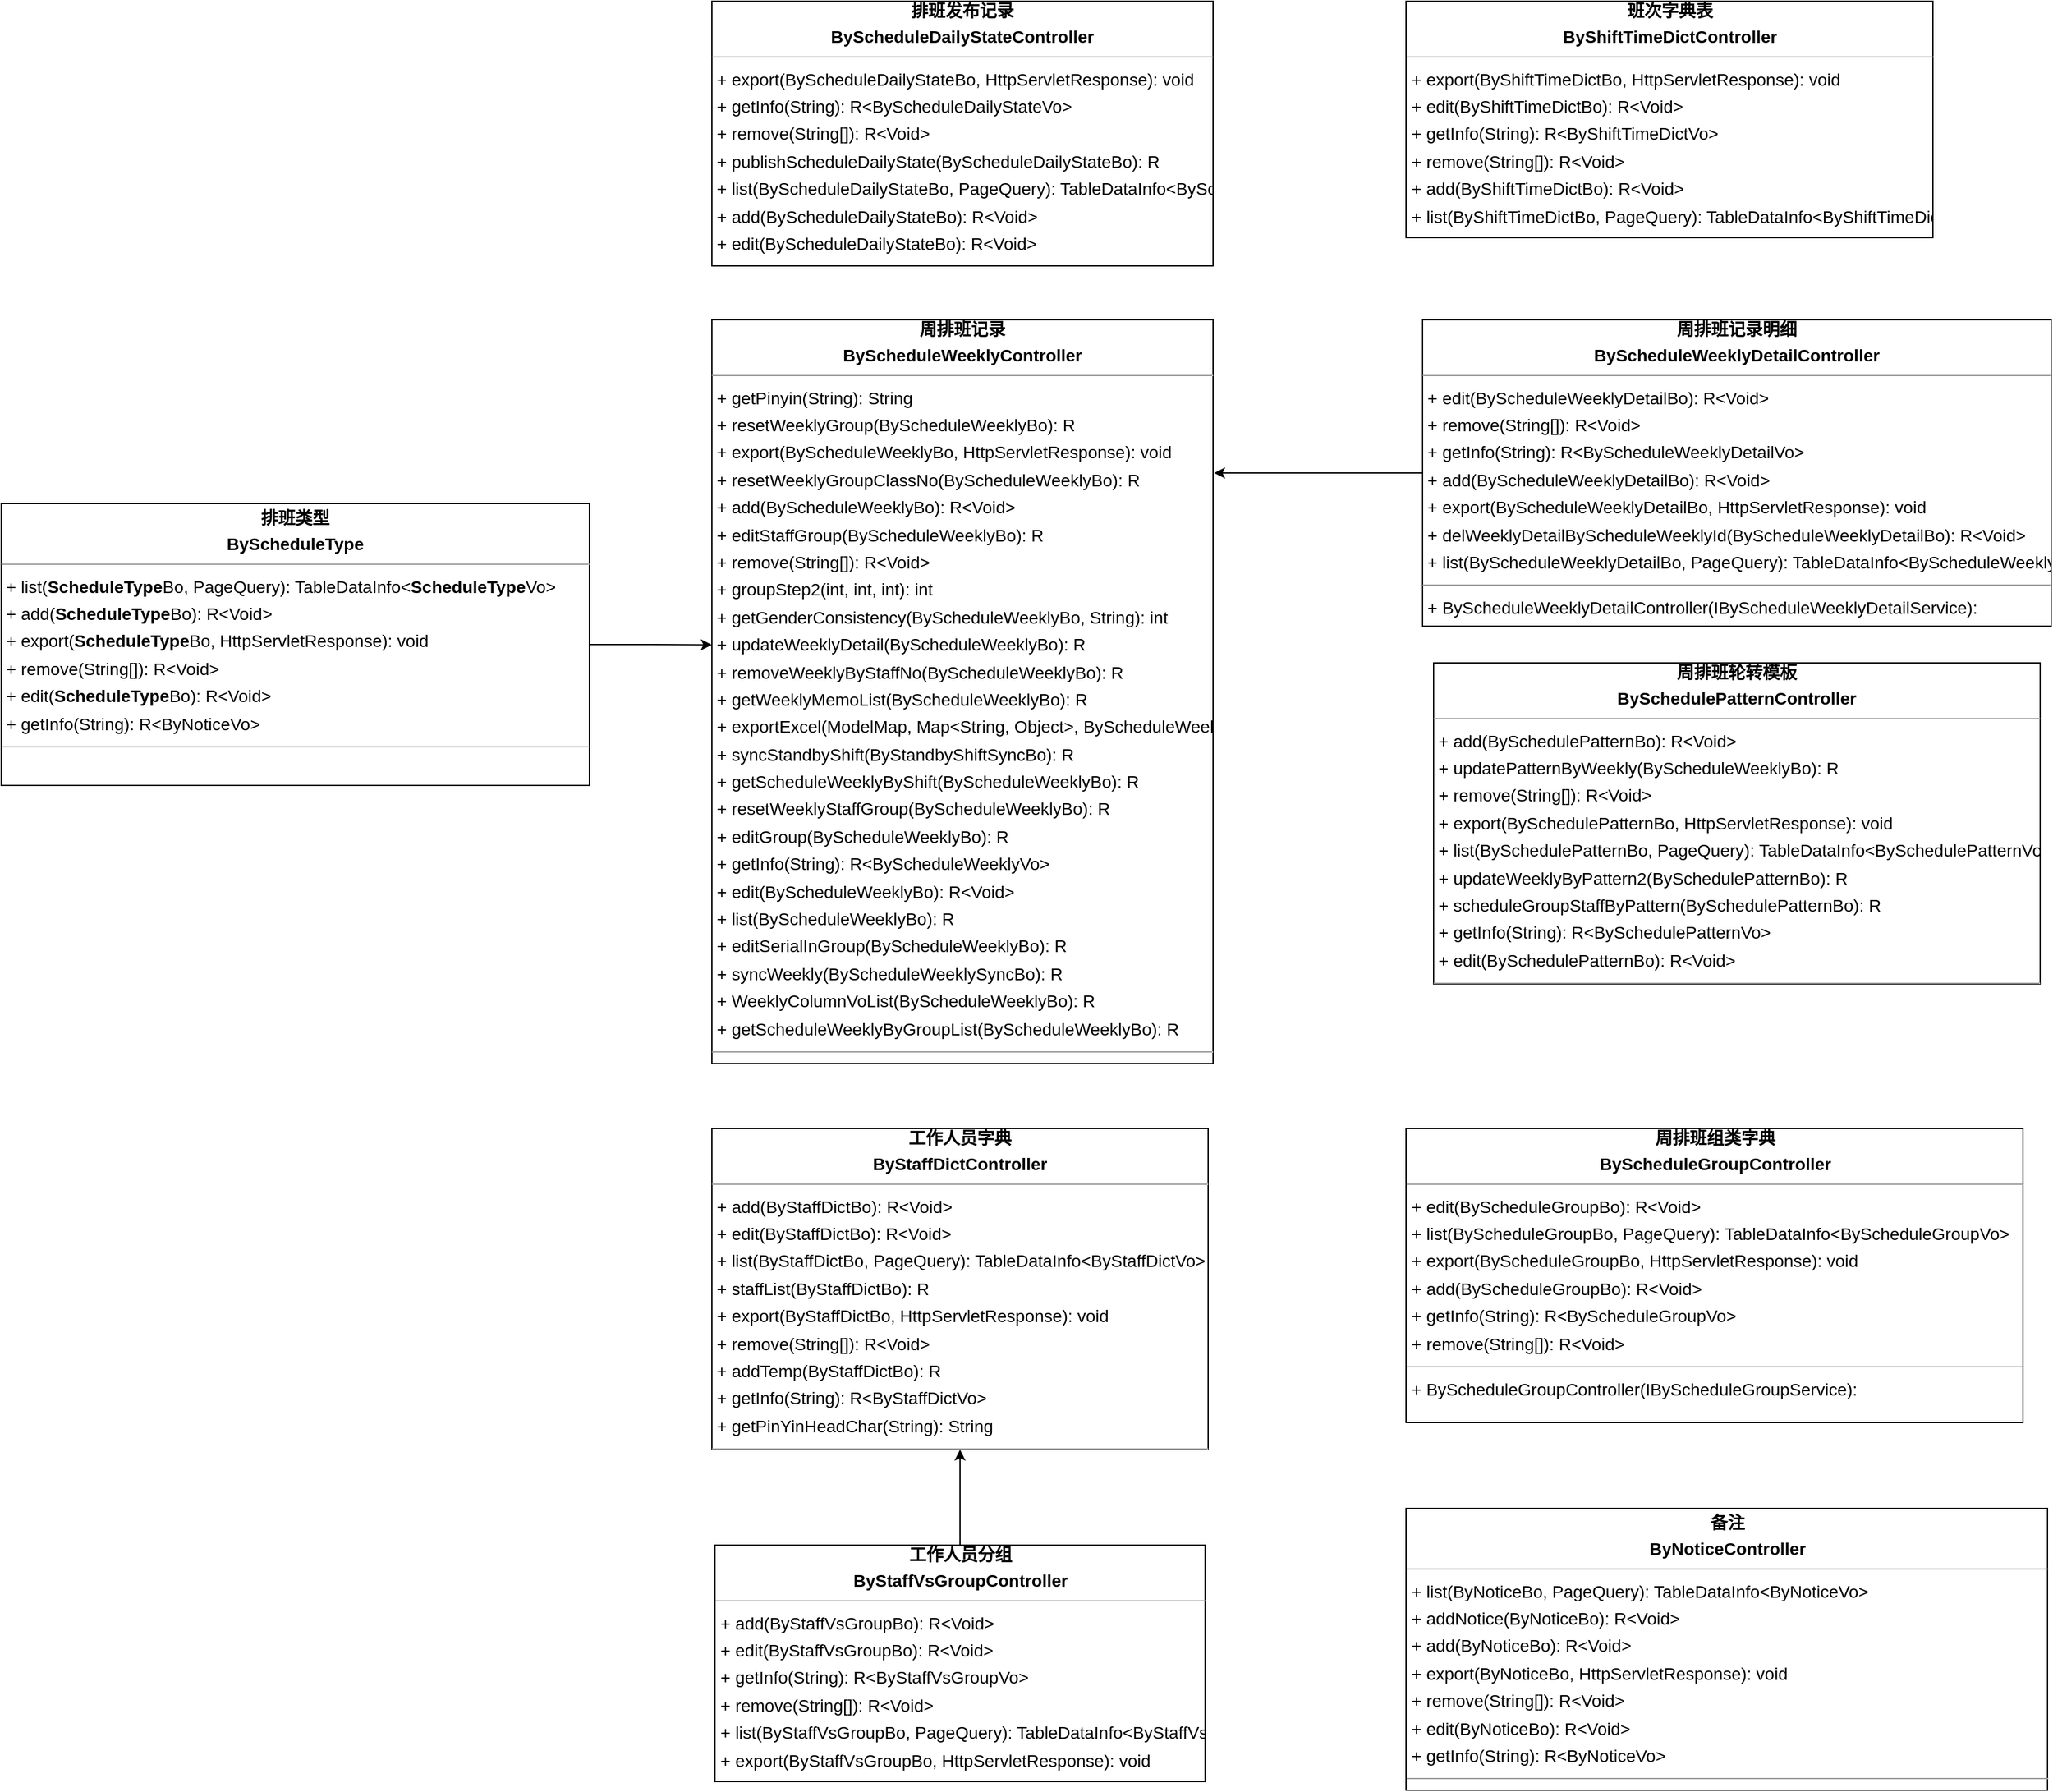 <mxfile version="20.6.0" type="github">
  <diagram id="Khwr7qHY6XTU6Xif_HvH" name="第 1 页">
    <mxGraphModel dx="4044" dy="2772" grid="1" gridSize="10" guides="1" tooltips="1" connect="1" arrows="1" fold="1" page="0" pageScale="1" pageWidth="827" pageHeight="1169" background="none" math="0" shadow="0">
      <root>
        <mxCell id="0" />
        <mxCell id="1" parent="0" />
        <mxCell id="node12" value="&lt;p style=&quot;margin:0px;margin-top:4px;text-align:center;&quot;&gt;&lt;b&gt;备注&lt;/b&gt;&lt;/p&gt;&lt;p style=&quot;margin:0px;margin-top:4px;text-align:center;&quot;&gt;&lt;b&gt;ByNoticeController&lt;/b&gt;&lt;/p&gt;&lt;hr size=&quot;1&quot;&gt;&lt;p style=&quot;margin:0 0 0 4px;line-height:1.6;&quot;&gt;+ list(ByNoticeBo, PageQuery): TableDataInfo&amp;lt;ByNoticeVo&amp;gt;&lt;br&gt;+ addNotice(ByNoticeBo): R&amp;lt;Void&amp;gt;&lt;br&gt;+ add(ByNoticeBo): R&amp;lt;Void&amp;gt;&lt;br&gt;+ export(ByNoticeBo, HttpServletResponse): void&lt;br&gt;+ remove(String[]): R&amp;lt;Void&amp;gt;&lt;br&gt;+ edit(ByNoticeBo): R&amp;lt;Void&amp;gt;&lt;br&gt;+ getInfo(String): R&amp;lt;ByNoticeVo&amp;gt;&lt;/p&gt;&lt;hr size=&quot;1&quot;&gt;&lt;p style=&quot;margin:0 0 0 4px;line-height:1.6;&quot;&gt;+ ByNoticeController(IByNoticeService): &lt;/p&gt;" style="verticalAlign=top;align=left;overflow=fill;fontSize=14;fontFamily=Helvetica;html=1;rounded=0;shadow=0;comic=0;labelBackgroundColor=none;strokeWidth=1;" parent="1" vertex="1">
          <mxGeometry x="216.5" y="340" width="523.5" height="230" as="geometry" />
        </mxCell>
        <mxCell id="node4" value="&lt;div style=&quot;text-align: center;&quot;&gt;&lt;span style=&quot;background-color: initial;&quot;&gt;&lt;b&gt;排班发布记录&lt;/b&gt;&lt;/span&gt;&lt;/div&gt;&lt;p style=&quot;margin:0px;margin-top:4px;text-align:center;&quot;&gt;&lt;b&gt;ByScheduleDailyStateController&lt;/b&gt;&lt;/p&gt;&lt;hr size=&quot;1&quot;&gt;&lt;p style=&quot;margin:0 0 0 4px;line-height:1.6;&quot;&gt;+ export(ByScheduleDailyStateBo, HttpServletResponse): void&lt;br&gt;+ getInfo(String): R&amp;lt;ByScheduleDailyStateVo&amp;gt;&lt;br&gt;+ remove(String[]): R&amp;lt;Void&amp;gt;&lt;br&gt;+ publishScheduleDailyState(ByScheduleDailyStateBo): R&lt;br&gt;+ list(ByScheduleDailyStateBo, PageQuery): TableDataInfo&amp;lt;ByScheduleDailyStateVo&amp;gt;&lt;br&gt;+ add(ByScheduleDailyStateBo): R&amp;lt;Void&amp;gt;&lt;br&gt;+ edit(ByScheduleDailyStateBo): R&amp;lt;Void&amp;gt;&lt;/p&gt;&lt;hr size=&quot;1&quot;&gt;&lt;p style=&quot;margin:0 0 0 4px;line-height:1.6;&quot;&gt;+ ByScheduleDailyStateController(IByScheduleDailyStateService): &lt;/p&gt;" style="verticalAlign=top;align=left;overflow=fill;fontSize=14;fontFamily=Helvetica;html=1;rounded=0;shadow=0;comic=0;labelBackgroundColor=none;strokeWidth=1;" parent="1" vertex="1">
          <mxGeometry x="-350" y="-890" width="409" height="216" as="geometry" />
        </mxCell>
        <mxCell id="node7" value="&lt;div style=&quot;text-align: center;&quot;&gt;&lt;span style=&quot;background-color: initial;&quot;&gt;&lt;b&gt;周排班组类字典&lt;/b&gt;&lt;/span&gt;&lt;/div&gt;&lt;p style=&quot;margin:0px;margin-top:4px;text-align:center;&quot;&gt;&lt;b&gt;ByScheduleGroupController&lt;/b&gt;&lt;/p&gt;&lt;hr size=&quot;1&quot;&gt;&lt;p style=&quot;margin:0 0 0 4px;line-height:1.6;&quot;&gt;+ edit(ByScheduleGroupBo): R&amp;lt;Void&amp;gt;&lt;br&gt;+ list(ByScheduleGroupBo, PageQuery): TableDataInfo&amp;lt;ByScheduleGroupVo&amp;gt;&lt;br&gt;+ export(ByScheduleGroupBo, HttpServletResponse): void&lt;br&gt;+ add(ByScheduleGroupBo): R&amp;lt;Void&amp;gt;&lt;br&gt;+ getInfo(String): R&amp;lt;ByScheduleGroupVo&amp;gt;&lt;br&gt;+ remove(String[]): R&amp;lt;Void&amp;gt;&lt;/p&gt;&lt;hr size=&quot;1&quot;&gt;&lt;p style=&quot;margin:0 0 0 4px;line-height:1.6;&quot;&gt;+ ByScheduleGroupController(IByScheduleGroupService): &lt;/p&gt;" style="verticalAlign=top;align=left;overflow=fill;fontSize=14;fontFamily=Helvetica;html=1;rounded=0;shadow=0;comic=0;labelBackgroundColor=none;strokeWidth=1;" parent="1" vertex="1">
          <mxGeometry x="216.5" y="30" width="503.5" height="240" as="geometry" />
        </mxCell>
        <mxCell id="node8" value="&lt;div style=&quot;text-align: center;&quot;&gt;&lt;span style=&quot;background-color: initial;&quot;&gt;&lt;b&gt;周排班轮转&lt;/b&gt;&lt;/span&gt;&lt;b style=&quot;background-color: initial;&quot;&gt;模板&lt;/b&gt;&lt;/div&gt;&lt;p style=&quot;margin:0px;margin-top:4px;text-align:center;&quot;&gt;&lt;b&gt;BySchedulePatternController&lt;/b&gt;&lt;/p&gt;&lt;hr size=&quot;1&quot;&gt;&lt;p style=&quot;margin:0 0 0 4px;line-height:1.6;&quot;&gt;+ add(BySchedulePatternBo): R&amp;lt;Void&amp;gt;&lt;br&gt;+ updatePatternByWeekly(ByScheduleWeeklyBo): R&lt;br&gt;+ remove(String[]): R&amp;lt;Void&amp;gt;&lt;br&gt;+ export(BySchedulePatternBo, HttpServletResponse): void&lt;br&gt;+ list(BySchedulePatternBo, PageQuery): TableDataInfo&amp;lt;BySchedulePatternVo&amp;gt;&lt;br&gt;+ updateWeeklyByPattern2(BySchedulePatternBo): R&lt;br&gt;+ scheduleGroupStaffByPattern(BySchedulePatternBo): R&lt;br&gt;+ getInfo(String): R&amp;lt;BySchedulePatternVo&amp;gt;&lt;br&gt;+ edit(BySchedulePatternBo): R&amp;lt;Void&amp;gt;&lt;/p&gt;&lt;hr size=&quot;1&quot;&gt;&lt;p style=&quot;margin:0 0 0 4px;line-height:1.6;&quot;&gt;+ BySchedulePatternController(IBySchedulePatternService, IByScheduleWeeklyDetailService, IByScheduleWeeklyService, IByScheduleGroupStaffService): &lt;/p&gt;" style="verticalAlign=top;align=left;overflow=fill;fontSize=14;fontFamily=Helvetica;html=1;rounded=0;shadow=0;comic=0;labelBackgroundColor=none;strokeWidth=1;" parent="1" vertex="1">
          <mxGeometry x="239" y="-350" width="495" height="262" as="geometry" />
        </mxCell>
        <mxCell id="node3" value="&lt;div style=&quot;text-align: center;&quot;&gt;&lt;span style=&quot;background-color: initial;&quot;&gt;&lt;b&gt;周排班记录&lt;/b&gt;&lt;/span&gt;&lt;/div&gt;&lt;p style=&quot;margin:0px;margin-top:4px;text-align:center;&quot;&gt;&lt;b&gt;ByScheduleWeeklyController&lt;/b&gt;&lt;/p&gt;&lt;hr size=&quot;1&quot;&gt;&lt;p style=&quot;margin:0 0 0 4px;line-height:1.6;&quot;&gt;+ getPinyin(String): String&lt;br&gt;+ resetWeeklyGroup(ByScheduleWeeklyBo): R&lt;br&gt;+ export(ByScheduleWeeklyBo, HttpServletResponse): void&lt;br&gt;+ resetWeeklyGroupClassNo(ByScheduleWeeklyBo): R&lt;br&gt;+ add(ByScheduleWeeklyBo): R&amp;lt;Void&amp;gt;&lt;br&gt;+ editStaffGroup(ByScheduleWeeklyBo): R&lt;br&gt;+ remove(String[]): R&amp;lt;Void&amp;gt;&lt;br&gt;+ groupStep2(int, int, int): int&lt;br&gt;+ getGenderConsistency(ByScheduleWeeklyBo, String): int&lt;br&gt;+ updateWeeklyDetail(ByScheduleWeeklyBo): R&lt;br&gt;+ removeWeeklyByStaffNo(ByScheduleWeeklyBo): R&lt;br&gt;+ getWeeklyMemoList(ByScheduleWeeklyBo): R&lt;br&gt;+ exportExcel(ModelMap, Map&amp;lt;String, Object&amp;gt;, ByScheduleWeeklyBo, String, String, HttpServletRequest, HttpServletResponse): void&lt;br&gt;+ syncStandbyShift(ByStandbyShiftSyncBo): R&lt;br&gt;+ getScheduleWeeklyByShift(ByScheduleWeeklyBo): R&lt;br&gt;+ resetWeeklyStaffGroup(ByScheduleWeeklyBo): R&lt;br&gt;+ editGroup(ByScheduleWeeklyBo): R&lt;br&gt;+ getInfo(String): R&amp;lt;ByScheduleWeeklyVo&amp;gt;&lt;br&gt;+ edit(ByScheduleWeeklyBo): R&amp;lt;Void&amp;gt;&lt;br&gt;+ list(ByScheduleWeeklyBo): R&lt;br&gt;+ editSerialInGroup(ByScheduleWeeklyBo): R&lt;br&gt;+ syncWeekly(ByScheduleWeeklySyncBo): R&lt;br&gt;+ WeeklyColumnVoList(ByScheduleWeeklyBo): R&lt;br&gt;+ getScheduleWeeklyByGroupList(ByScheduleWeeklyBo): R&lt;/p&gt;&lt;hr size=&quot;1&quot;&gt;&lt;p style=&quot;margin:0 0 0 4px;line-height:1.6;&quot;&gt;+ ByScheduleWeeklyController(IByScheduleWeeklyService, IByScheduleWeeklyDetailService, IByScheduleGroupService, IByStaffDictService, IByScheduleVacationService): &lt;/p&gt;" style="verticalAlign=top;align=left;overflow=fill;fontSize=14;fontFamily=Helvetica;html=1;rounded=0;shadow=0;comic=0;labelBackgroundColor=none;strokeWidth=1;" parent="1" vertex="1">
          <mxGeometry x="-350" y="-630" width="409" height="607" as="geometry" />
        </mxCell>
        <mxCell id="64R3wsa1a4p_bq1R0-y5-4" style="edgeStyle=orthogonalEdgeStyle;rounded=0;orthogonalLoop=1;jettySize=auto;html=1;entryX=1.002;entryY=0.206;entryDx=0;entryDy=0;entryPerimeter=0;" parent="1" source="node1" target="node3" edge="1">
          <mxGeometry relative="1" as="geometry" />
        </mxCell>
        <mxCell id="node1" value="&lt;div style=&quot;text-align: center;&quot;&gt;&lt;span style=&quot;background-color: initial;&quot;&gt;&lt;b&gt;周排班记录明细&lt;/b&gt;&lt;/span&gt;&lt;/div&gt;&lt;p style=&quot;margin:0px;margin-top:4px;text-align:center;&quot;&gt;&lt;b&gt;ByScheduleWeeklyDetailController&lt;/b&gt;&lt;/p&gt;&lt;hr size=&quot;1&quot;&gt;&lt;p style=&quot;margin:0 0 0 4px;line-height:1.6;&quot;&gt;+ edit(ByScheduleWeeklyDetailBo): R&amp;lt;Void&amp;gt;&lt;br&gt;+ remove(String[]): R&amp;lt;Void&amp;gt;&lt;br&gt;+ getInfo(String): R&amp;lt;ByScheduleWeeklyDetailVo&amp;gt;&lt;br&gt;+ add(ByScheduleWeeklyDetailBo): R&amp;lt;Void&amp;gt;&lt;br&gt;+ export(ByScheduleWeeklyDetailBo, HttpServletResponse): void&lt;br&gt;+ delWeeklyDetailByScheduleWeeklyId(ByScheduleWeeklyDetailBo): R&amp;lt;Void&amp;gt;&lt;br&gt;+ list(ByScheduleWeeklyDetailBo, PageQuery): TableDataInfo&amp;lt;ByScheduleWeeklyDetailVo&amp;gt;&lt;/p&gt;&lt;hr size=&quot;1&quot;&gt;&lt;p style=&quot;margin:0 0 0 4px;line-height:1.6;&quot;&gt;+ ByScheduleWeeklyDetailController(IByScheduleWeeklyDetailService): &lt;/p&gt;" style="verticalAlign=top;align=left;overflow=fill;fontSize=14;fontFamily=Helvetica;html=1;rounded=0;shadow=0;comic=0;labelBackgroundColor=none;strokeWidth=1;" parent="1" vertex="1">
          <mxGeometry x="230" y="-630" width="513" height="250" as="geometry" />
        </mxCell>
        <mxCell id="node9" value="&lt;div style=&quot;text-align: center;&quot;&gt;&lt;span style=&quot;background-color: initial;&quot;&gt;&lt;b&gt;班次字典表&lt;/b&gt;&lt;/span&gt;&lt;/div&gt;&lt;p style=&quot;margin:0px;margin-top:4px;text-align:center;&quot;&gt;&lt;b&gt;ByShiftTimeDictController&lt;/b&gt;&lt;/p&gt;&lt;hr size=&quot;1&quot;&gt;&lt;p style=&quot;margin:0 0 0 4px;line-height:1.6;&quot;&gt;+ export(ByShiftTimeDictBo, HttpServletResponse): void&lt;br&gt;+ edit(ByShiftTimeDictBo): R&amp;lt;Void&amp;gt;&lt;br&gt;+ getInfo(String): R&amp;lt;ByShiftTimeDictVo&amp;gt;&lt;br&gt;+ remove(String[]): R&amp;lt;Void&amp;gt;&lt;br&gt;+ add(ByShiftTimeDictBo): R&amp;lt;Void&amp;gt;&lt;br&gt;+ list(ByShiftTimeDictBo, PageQuery): TableDataInfo&amp;lt;ByShiftTimeDictVo&amp;gt;&lt;/p&gt;&lt;hr size=&quot;1&quot;&gt;&lt;p style=&quot;margin:0 0 0 4px;line-height:1.6;&quot;&gt;+ ByShiftTimeDictController(IByShiftTimeDictService): &lt;/p&gt;" style="verticalAlign=top;align=left;overflow=fill;fontSize=14;fontFamily=Helvetica;html=1;rounded=0;shadow=0;comic=0;labelBackgroundColor=none;strokeWidth=1;" parent="1" vertex="1">
          <mxGeometry x="216.5" y="-890" width="430" height="193" as="geometry" />
        </mxCell>
        <mxCell id="node6" value="&lt;div style=&quot;text-align: center;&quot;&gt;&lt;span style=&quot;background-color: initial;&quot;&gt;&lt;b&gt;工作人员字典&lt;/b&gt;&lt;/span&gt;&lt;/div&gt;&lt;p style=&quot;margin:0px;margin-top:4px;text-align:center;&quot;&gt;&lt;b&gt;ByStaffDictController&lt;/b&gt;&lt;/p&gt;&lt;hr size=&quot;1&quot;&gt;&lt;p style=&quot;margin:0 0 0 4px;line-height:1.6;&quot;&gt;+ add(ByStaffDictBo): R&amp;lt;Void&amp;gt;&lt;br&gt;+ edit(ByStaffDictBo): R&amp;lt;Void&amp;gt;&lt;br&gt;+ list(ByStaffDictBo, PageQuery): TableDataInfo&amp;lt;ByStaffDictVo&amp;gt;&lt;br&gt;+ staffList(ByStaffDictBo): R&lt;br&gt;+ export(ByStaffDictBo, HttpServletResponse): void&lt;br&gt;+ remove(String[]): R&amp;lt;Void&amp;gt;&lt;br&gt;+ addTemp(ByStaffDictBo): R&lt;br&gt;+ getInfo(String): R&amp;lt;ByStaffDictVo&amp;gt;&lt;br&gt;+ getPinYinHeadChar(String): String&lt;/p&gt;&lt;hr size=&quot;1&quot;&gt;&lt;p style=&quot;margin:0 0 0 4px;line-height:1.6;&quot;&gt;+ ByStaffDictController(IByStaffDictService): &lt;/p&gt;" style="verticalAlign=top;align=left;overflow=fill;fontSize=14;fontFamily=Helvetica;html=1;rounded=0;shadow=0;comic=0;labelBackgroundColor=none;strokeWidth=1;" parent="1" vertex="1">
          <mxGeometry x="-350" y="30" width="405" height="262" as="geometry" />
        </mxCell>
        <mxCell id="64R3wsa1a4p_bq1R0-y5-6" style="edgeStyle=orthogonalEdgeStyle;rounded=0;orthogonalLoop=1;jettySize=auto;html=1;exitX=0.5;exitY=0;exitDx=0;exitDy=0;" parent="1" source="node11" target="node6" edge="1">
          <mxGeometry relative="1" as="geometry" />
        </mxCell>
        <mxCell id="node11" value="&lt;div style=&quot;text-align: center;&quot;&gt;&lt;span style=&quot;background-color: initial;&quot;&gt;&lt;b&gt;工作人员分组&lt;/b&gt;&lt;/span&gt;&lt;/div&gt;&lt;p style=&quot;margin:0px;margin-top:4px;text-align:center;&quot;&gt;&lt;b&gt;ByStaffVsGroupController&lt;/b&gt;&lt;/p&gt;&lt;hr size=&quot;1&quot;&gt;&lt;p style=&quot;margin:0 0 0 4px;line-height:1.6;&quot;&gt;+ add(ByStaffVsGroupBo): R&amp;lt;Void&amp;gt;&lt;br&gt;+ edit(ByStaffVsGroupBo): R&amp;lt;Void&amp;gt;&lt;br&gt;+ getInfo(String): R&amp;lt;ByStaffVsGroupVo&amp;gt;&lt;br&gt;+ remove(String[]): R&amp;lt;Void&amp;gt;&lt;br&gt;+ list(ByStaffVsGroupBo, PageQuery): TableDataInfo&amp;lt;ByStaffVsGroupVo&amp;gt;&lt;br&gt;+ export(ByStaffVsGroupBo, HttpServletResponse): void&lt;/p&gt;&lt;hr size=&quot;1&quot;&gt;&lt;p style=&quot;margin:0 0 0 4px;line-height:1.6;&quot;&gt;+ ByStaffVsGroupController(IByStaffVsGroupService): &lt;/p&gt;" style="verticalAlign=top;align=left;overflow=fill;fontSize=14;fontFamily=Helvetica;html=1;rounded=0;shadow=0;comic=0;labelBackgroundColor=none;strokeWidth=1;" parent="1" vertex="1">
          <mxGeometry x="-347.5" y="370" width="400" height="193" as="geometry" />
        </mxCell>
        <mxCell id="95SngkljHhS77NUoory5-2" style="edgeStyle=orthogonalEdgeStyle;rounded=0;orthogonalLoop=1;jettySize=auto;html=1;entryX=0;entryY=0.437;entryDx=0;entryDy=0;entryPerimeter=0;" edge="1" parent="1" source="95SngkljHhS77NUoory5-1" target="node3">
          <mxGeometry relative="1" as="geometry" />
        </mxCell>
        <mxCell id="95SngkljHhS77NUoory5-1" value="&lt;p style=&quot;margin:0px;margin-top:4px;text-align:center;&quot;&gt;&lt;b&gt;排班类型&lt;/b&gt;&lt;/p&gt;&lt;p style=&quot;margin:0px;margin-top:4px;text-align:center;&quot;&gt;&lt;b&gt;ByScheduleType&lt;/b&gt;&lt;br&gt;&lt;/p&gt;&lt;hr size=&quot;1&quot;&gt;&lt;p style=&quot;margin:0 0 0 4px;line-height:1.6;&quot;&gt;+ list(&lt;b style=&quot;text-align: center;&quot;&gt;ScheduleType&lt;/b&gt;Bo, PageQuery): TableDataInfo&amp;lt;&lt;b style=&quot;text-align: center;&quot;&gt;ScheduleType&lt;/b&gt;Vo&amp;gt;&lt;br&gt;+ add(&lt;b style=&quot;text-align: center;&quot;&gt;ScheduleType&lt;/b&gt;Bo): R&amp;lt;Void&amp;gt;&lt;br&gt;+ export(&lt;b style=&quot;text-align: center;&quot;&gt;ScheduleType&lt;/b&gt;Bo, HttpServletResponse): void&lt;br&gt;+ remove(String[]): R&amp;lt;Void&amp;gt;&lt;br&gt;+ edit(&lt;b style=&quot;text-align: center;&quot;&gt;ScheduleType&lt;/b&gt;Bo): R&amp;lt;Void&amp;gt;&lt;br&gt;+ getInfo(String): R&amp;lt;ByNoticeVo&amp;gt;&lt;/p&gt;&lt;hr size=&quot;1&quot;&gt;&lt;p style=&quot;margin:0 0 0 4px;line-height:1.6;&quot;&gt;&lt;br&gt;&lt;/p&gt;" style="verticalAlign=top;align=left;overflow=fill;fontSize=14;fontFamily=Helvetica;html=1;rounded=0;shadow=0;comic=0;labelBackgroundColor=none;strokeWidth=1;" vertex="1" parent="1">
          <mxGeometry x="-930" y="-480" width="480" height="230" as="geometry" />
        </mxCell>
      </root>
    </mxGraphModel>
  </diagram>
</mxfile>
